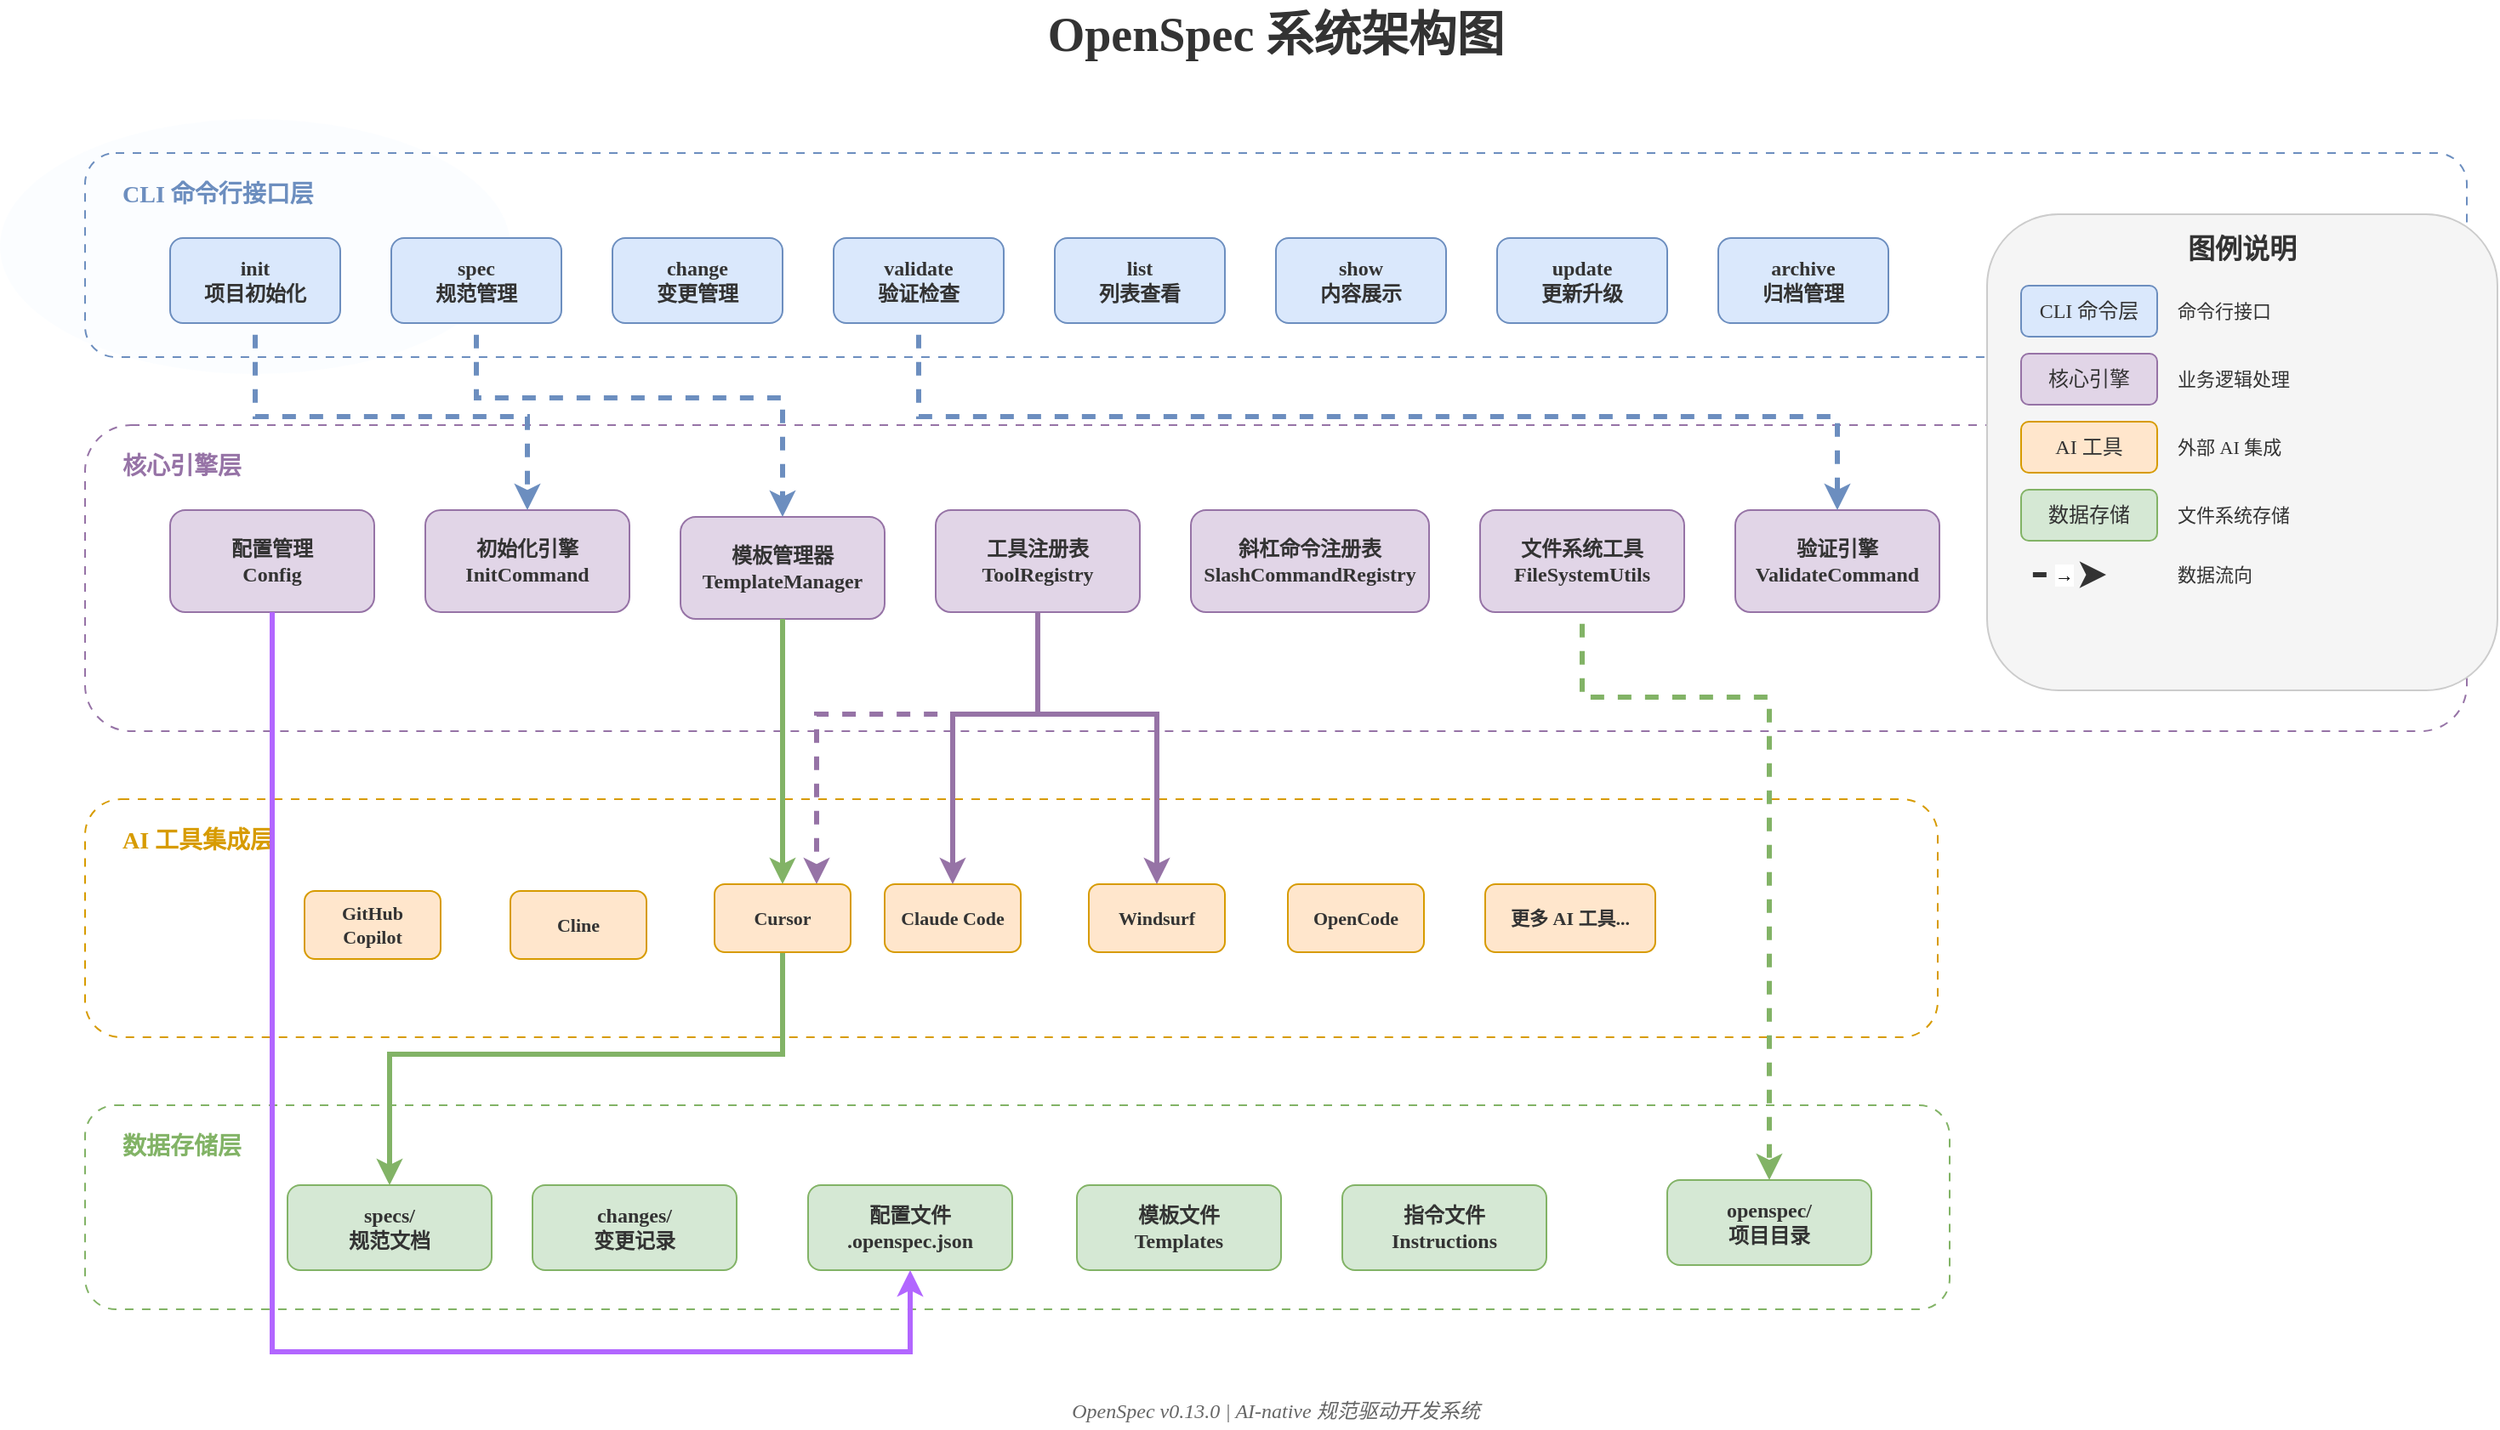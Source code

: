 <mxfile version="28.2.8">
  <diagram name="OpenSpec系统架构图" id="openspec-architecture">
    <mxGraphModel dx="1676" dy="780" grid="0" gridSize="10" guides="1" tooltips="1" connect="1" arrows="1" fold="1" page="1" pageScale="1" pageWidth="1600" pageHeight="1200" math="0" shadow="0">
      <root>
        <mxCell id="0" />
        <mxCell id="1" parent="0" />
        <mxCell id="title" value="OpenSpec 系统架构图" style="text;html=1;strokeColor=none;fillColor=none;align=center;verticalAlign=middle;whiteSpace=wrap;rounded=0;fontSize=28;fontStyle=1;fontFamily=圆体-简;fontColor=#333333" parent="1" vertex="1">
          <mxGeometry x="600" y="30" width="400" height="40" as="geometry" />
        </mxCell>
        <mxCell id="bg-ellipse1" value="" style="ellipse;whiteSpace=wrap;html=1;fillColor=#f0f8ff;strokeColor=none;opacity=30" parent="1" vertex="1">
          <mxGeometry x="50" y="100" width="300" height="150" as="geometry" />
        </mxCell>
        <mxCell id="cli-container" value="" style="rounded=1;whiteSpace=wrap;html=1;fillColor=none;strokeColor=#6c8ebf;dashed=1;dashPattern=5 5;fontFamily=圆体-简" parent="1" vertex="1">
          <mxGeometry x="100" y="120" width="1400" height="120" as="geometry" />
        </mxCell>
        <mxCell id="cli-label" value="CLI 命令行接口层" style="text;html=1;strokeColor=none;fillColor=none;align=left;verticalAlign=top;whiteSpace=wrap;rounded=0;fontSize=14;fontStyle=1;fontFamily=圆体-简;fontColor=#6c8ebf" parent="1" vertex="1">
          <mxGeometry x="120" y="130" width="150" height="25" as="geometry" />
        </mxCell>
        <mxCell id="cli-init" value="init&lt;br&gt;项目初始化" style="rounded=1;whiteSpace=wrap;html=1;fillColor=#dae8fc;strokeColor=#6c8ebf;fontColor=#333333;fontSize=12;fontStyle=1;fontFamily=圆体-简" parent="1" vertex="1">
          <mxGeometry x="150" y="170" width="100" height="50" as="geometry" />
        </mxCell>
        <mxCell id="cli-spec" value="spec&lt;br&gt;规范管理" style="rounded=1;whiteSpace=wrap;html=1;fillColor=#dae8fc;strokeColor=#6c8ebf;fontColor=#333333;fontSize=12;fontStyle=1;fontFamily=圆体-简" parent="1" vertex="1">
          <mxGeometry x="280" y="170" width="100" height="50" as="geometry" />
        </mxCell>
        <mxCell id="cli-change" value="change&lt;br&gt;变更管理" style="rounded=1;whiteSpace=wrap;html=1;fillColor=#dae8fc;strokeColor=#6c8ebf;fontColor=#333333;fontSize=12;fontStyle=1;fontFamily=圆体-简" parent="1" vertex="1">
          <mxGeometry x="410" y="170" width="100" height="50" as="geometry" />
        </mxCell>
        <mxCell id="cli-validate" value="validate&lt;br&gt;验证检查" style="rounded=1;whiteSpace=wrap;html=1;fillColor=#dae8fc;strokeColor=#6c8ebf;fontColor=#333333;fontSize=12;fontStyle=1;fontFamily=圆体-简" parent="1" vertex="1">
          <mxGeometry x="540" y="170" width="100" height="50" as="geometry" />
        </mxCell>
        <mxCell id="cli-list" value="list&lt;br&gt;列表查看" style="rounded=1;whiteSpace=wrap;html=1;fillColor=#dae8fc;strokeColor=#6c8ebf;fontColor=#333333;fontSize=12;fontStyle=1;fontFamily=圆体-简" parent="1" vertex="1">
          <mxGeometry x="670" y="170" width="100" height="50" as="geometry" />
        </mxCell>
        <mxCell id="cli-show" value="show&lt;br&gt;内容展示" style="rounded=1;whiteSpace=wrap;html=1;fillColor=#dae8fc;strokeColor=#6c8ebf;fontColor=#333333;fontSize=12;fontStyle=1;fontFamily=圆体-简" parent="1" vertex="1">
          <mxGeometry x="800" y="170" width="100" height="50" as="geometry" />
        </mxCell>
        <mxCell id="cli-update" value="update&lt;br&gt;更新升级" style="rounded=1;whiteSpace=wrap;html=1;fillColor=#dae8fc;strokeColor=#6c8ebf;fontColor=#333333;fontSize=12;fontStyle=1;fontFamily=圆体-简" parent="1" vertex="1">
          <mxGeometry x="930" y="170" width="100" height="50" as="geometry" />
        </mxCell>
        <mxCell id="cli-archive" value="archive&lt;br&gt;归档管理" style="rounded=1;whiteSpace=wrap;html=1;fillColor=#dae8fc;strokeColor=#6c8ebf;fontColor=#333333;fontSize=12;fontStyle=1;fontFamily=圆体-简" parent="1" vertex="1">
          <mxGeometry x="1060" y="170" width="100" height="50" as="geometry" />
        </mxCell>
        <mxCell id="core-container" value="" style="rounded=1;whiteSpace=wrap;html=1;fillColor=none;strokeColor=#9673a6;dashed=1;dashPattern=5 5;fontFamily=圆体-简" parent="1" vertex="1">
          <mxGeometry x="100" y="280" width="1400" height="180" as="geometry" />
        </mxCell>
        <mxCell id="core-label" value="核心引擎层" style="text;html=1;strokeColor=none;fillColor=none;align=left;verticalAlign=top;whiteSpace=wrap;rounded=0;fontSize=14;fontStyle=1;fontFamily=圆体-简;fontColor=#9673a6" parent="1" vertex="1">
          <mxGeometry x="120" y="290" width="120" height="25" as="geometry" />
        </mxCell>
        <mxCell id="config-module" value="配置管理&lt;br&gt;Config" style="rounded=1;whiteSpace=wrap;html=1;fillColor=#e1d5e7;strokeColor=#9673a6;fontColor=#333333;fontSize=12;fontStyle=1;fontFamily=圆体-简" parent="1" vertex="1">
          <mxGeometry x="150" y="330" width="120" height="60" as="geometry" />
        </mxCell>
        <mxCell id="init-engine" value="初始化引擎&lt;br&gt;InitCommand" style="rounded=1;whiteSpace=wrap;html=1;fillColor=#e1d5e7;strokeColor=#9673a6;fontColor=#333333;fontSize=12;fontStyle=1;fontFamily=圆体-简" parent="1" vertex="1">
          <mxGeometry x="300" y="330" width="120" height="60" as="geometry" />
        </mxCell>
        <mxCell id="template-manager" value="模板管理器&lt;br&gt;TemplateManager" style="rounded=1;whiteSpace=wrap;html=1;fillColor=#e1d5e7;strokeColor=#9673a6;fontColor=#333333;fontSize=12;fontStyle=1;fontFamily=圆体-简" parent="1" vertex="1">
          <mxGeometry x="450" y="334" width="120" height="60" as="geometry" />
        </mxCell>
        <mxCell id="tool-registry" value="工具注册表&lt;br&gt;ToolRegistry" style="rounded=1;whiteSpace=wrap;html=1;fillColor=#e1d5e7;strokeColor=#9673a6;fontColor=#333333;fontSize=12;fontStyle=1;fontFamily=圆体-简" parent="1" vertex="1">
          <mxGeometry x="600" y="330" width="120" height="60" as="geometry" />
        </mxCell>
        <mxCell id="slash-registry" value="斜杠命令注册表&lt;br&gt;SlashCommandRegistry" style="rounded=1;whiteSpace=wrap;html=1;fillColor=#e1d5e7;strokeColor=#9673a6;fontColor=#333333;fontSize=12;fontStyle=1;fontFamily=圆体-简" parent="1" vertex="1">
          <mxGeometry x="750" y="330" width="140" height="60" as="geometry" />
        </mxCell>
        <mxCell id="filesystem-utils" value="文件系统工具&lt;br&gt;FileSystemUtils" style="rounded=1;whiteSpace=wrap;html=1;fillColor=#e1d5e7;strokeColor=#9673a6;fontColor=#333333;fontSize=12;fontStyle=1;fontFamily=圆体-简" parent="1" vertex="1">
          <mxGeometry x="920" y="330" width="120" height="60" as="geometry" />
        </mxCell>
        <mxCell id="validation-engine" value="验证引擎&lt;br&gt;ValidateCommand" style="rounded=1;whiteSpace=wrap;html=1;fillColor=#e1d5e7;strokeColor=#9673a6;fontColor=#333333;fontSize=12;fontStyle=1;fontFamily=圆体-简" parent="1" vertex="1">
          <mxGeometry x="1070" y="330" width="120" height="60" as="geometry" />
        </mxCell>
        <mxCell id="ai-container" value="" style="rounded=1;whiteSpace=wrap;html=1;fillColor=none;strokeColor=#d79b00;dashed=1;dashPattern=5 5;fontFamily=圆体-简" parent="1" vertex="1">
          <mxGeometry x="100" y="500" width="1089" height="140" as="geometry" />
        </mxCell>
        <mxCell id="ai-label" value="AI 工具集成层" style="text;html=1;strokeColor=none;fillColor=none;align=left;verticalAlign=top;whiteSpace=wrap;rounded=0;fontSize=14;fontStyle=1;fontFamily=圆体-简;fontColor=#d79b00" parent="1" vertex="1">
          <mxGeometry x="120" y="510" width="130" height="25" as="geometry" />
        </mxCell>
        <mxCell id="ai-claude" value="Claude Code" style="rounded=1;whiteSpace=wrap;html=1;fillColor=#ffe6cc;strokeColor=#d79b00;fontColor=#333333;fontSize=11;fontStyle=1;fontFamily=圆体-简" parent="1" vertex="1">
          <mxGeometry x="570" y="550" width="80" height="40" as="geometry" />
        </mxCell>
        <mxCell id="ai-cline" value="Cline" style="rounded=1;whiteSpace=wrap;html=1;fillColor=#ffe6cc;strokeColor=#d79b00;fontColor=#333333;fontSize=11;fontStyle=1;fontFamily=圆体-简" parent="1" vertex="1">
          <mxGeometry x="350" y="554" width="80" height="40" as="geometry" />
        </mxCell>
        <mxCell id="ai-windsurf" value="Windsurf" style="rounded=1;whiteSpace=wrap;html=1;fillColor=#ffe6cc;strokeColor=#d79b00;fontColor=#333333;fontSize=11;fontStyle=1;fontFamily=圆体-简" parent="1" vertex="1">
          <mxGeometry x="690" y="550" width="80" height="40" as="geometry" />
        </mxCell>
        <mxCell id="ai-opencode" value="OpenCode" style="rounded=1;whiteSpace=wrap;html=1;fillColor=#ffe6cc;strokeColor=#d79b00;fontColor=#333333;fontSize=11;fontStyle=1;fontFamily=圆体-简" parent="1" vertex="1">
          <mxGeometry x="807" y="550" width="80" height="40" as="geometry" />
        </mxCell>
        <mxCell id="ai-github" value="GitHub&lt;br&gt;Copilot" style="rounded=1;whiteSpace=wrap;html=1;fillColor=#ffe6cc;strokeColor=#d79b00;fontColor=#333333;fontSize=11;fontStyle=1;fontFamily=圆体-简" parent="1" vertex="1">
          <mxGeometry x="229" y="554" width="80" height="40" as="geometry" />
        </mxCell>
        <mxCell id="ai-more" value="更多 AI 工具..." style="rounded=1;whiteSpace=wrap;html=1;fillColor=#ffe6cc;strokeColor=#d79b00;fontColor=#333333;fontSize=11;fontStyle=1;fontFamily=圆体-简" parent="1" vertex="1">
          <mxGeometry x="923" y="550" width="100" height="40" as="geometry" />
        </mxCell>
        <mxCell id="storage-container" value="" style="rounded=1;whiteSpace=wrap;html=1;fillColor=none;strokeColor=#82b366;dashed=1;dashPattern=5 5;fontFamily=圆体-简" parent="1" vertex="1">
          <mxGeometry x="100" y="680" width="1096" height="120" as="geometry" />
        </mxCell>
        <mxCell id="storage-label" value="数据存储层" style="text;html=1;strokeColor=none;fillColor=none;align=left;verticalAlign=top;whiteSpace=wrap;rounded=0;fontSize=14;fontStyle=1;fontFamily=圆体-简;fontColor=#82b366" parent="1" vertex="1">
          <mxGeometry x="120" y="690" width="120" height="25" as="geometry" />
        </mxCell>
        <mxCell id="openspec-dir" value="openspec/&lt;br&gt;项目目录" style="rounded=1;whiteSpace=wrap;html=1;fillColor=#d5e8d4;strokeColor=#82b366;fontColor=#333333;fontSize=12;fontStyle=1;fontFamily=圆体-简" parent="1" vertex="1">
          <mxGeometry x="1030" y="724" width="120" height="50" as="geometry" />
        </mxCell>
        <mxCell id="specs-dir" value="specs/&lt;br&gt;规范文档" style="rounded=1;whiteSpace=wrap;html=1;fillColor=#d5e8d4;strokeColor=#82b366;fontColor=#333333;fontSize=12;fontStyle=1;fontFamily=圆体-简" parent="1" vertex="1">
          <mxGeometry x="219" y="727" width="120" height="50" as="geometry" />
        </mxCell>
        <mxCell id="changes-dir" value="changes/&lt;br&gt;变更记录" style="rounded=1;whiteSpace=wrap;html=1;fillColor=#d5e8d4;strokeColor=#82b366;fontColor=#333333;fontSize=12;fontStyle=1;fontFamily=圆体-简" parent="1" vertex="1">
          <mxGeometry x="363" y="727" width="120" height="50" as="geometry" />
        </mxCell>
        <mxCell id="config-files" value="配置文件&lt;br&gt;.openspec.json" style="rounded=1;whiteSpace=wrap;html=1;fillColor=#d5e8d4;strokeColor=#82b366;fontColor=#333333;fontSize=12;fontStyle=1;fontFamily=圆体-简" parent="1" vertex="1">
          <mxGeometry x="525" y="727" width="120" height="50" as="geometry" />
        </mxCell>
        <mxCell id="templates" value="模板文件&lt;br&gt;Templates" style="rounded=1;whiteSpace=wrap;html=1;fillColor=#d5e8d4;strokeColor=#82b366;fontColor=#333333;fontSize=12;fontStyle=1;fontFamily=圆体-简" parent="1" vertex="1">
          <mxGeometry x="683" y="727" width="120" height="50" as="geometry" />
        </mxCell>
        <mxCell id="instructions" value="指令文件&lt;br&gt;Instructions" style="rounded=1;whiteSpace=wrap;html=1;fillColor=#d5e8d4;strokeColor=#82b366;fontColor=#333333;fontSize=12;fontStyle=1;fontFamily=圆体-简" parent="1" vertex="1">
          <mxGeometry x="839" y="727" width="120" height="50" as="geometry" />
        </mxCell>
        <mxCell id="cli-to-core1" value="" style="endArrow=classic;html=1;rounded=0;strokeColor=#6c8ebf;strokeWidth=3;flowAnimation=1;edgeStyle=orthogonalEdgeStyle;orthogonalLoop=1;jettySize=auto;endFill=1;exitX=0.5;exitY=1;exitDx=0;exitDy=0;" parent="1" source="cli-init" target="init-engine" edge="1">
          <mxGeometry width="50" height="50" relative="1" as="geometry">
            <mxPoint x="200" y="240" as="sourcePoint" />
            <mxPoint x="250" y="190" as="targetPoint" />
          </mxGeometry>
        </mxCell>
        <mxCell id="cli-to-core2" value="" style="endArrow=classic;html=1;rounded=0;strokeColor=#6c8ebf;strokeWidth=3;flowAnimation=1;edgeStyle=orthogonalEdgeStyle;orthogonalLoop=1;jettySize=auto;endFill=1;exitX=0.5;exitY=1;exitDx=0;exitDy=0;entryX=0.5;entryY=0;entryDx=0;entryDy=0;" parent="1" source="cli-spec" target="template-manager" edge="1">
          <mxGeometry width="50" height="50" relative="1" as="geometry">
            <mxPoint x="332" y="225" as="sourcePoint" />
            <mxPoint x="506" y="327" as="targetPoint" />
            <Array as="points">
              <mxPoint x="330" y="264" />
              <mxPoint x="510" y="264" />
            </Array>
          </mxGeometry>
        </mxCell>
        <mxCell id="cli-to-core3" value="" style="endArrow=classic;html=1;rounded=0;strokeColor=#6c8ebf;strokeWidth=3;flowAnimation=1;edgeStyle=orthogonalEdgeStyle;orthogonalLoop=1;jettySize=auto;endFill=1;exitX=0.5;exitY=1;exitDx=0;exitDy=0;entryX=0.5;entryY=0;entryDx=0;entryDy=0;" parent="1" source="cli-validate" target="validation-engine" edge="1">
          <mxGeometry width="50" height="50" relative="1" as="geometry">
            <mxPoint x="637" y="249.997" as="sourcePoint" />
            <mxPoint x="1127" y="325" as="targetPoint" />
          </mxGeometry>
        </mxCell>
        <mxCell id="core-to-ai1" value="" style="endArrow=classic;html=1;rounded=0;strokeColor=#9673a6;strokeWidth=3;flowAnimation=1;edgeStyle=orthogonalEdgeStyle;orthogonalLoop=1;jettySize=auto;endFill=1;entryX=0.75;entryY=0;entryDx=0;entryDy=0;" parent="1" source="tool-registry" target="ai-cursor" edge="1">
          <mxGeometry width="50" height="50" relative="1" as="geometry">
            <mxPoint x="660" y="410" as="sourcePoint" />
            <mxPoint x="710" y="360" as="targetPoint" />
            <Array as="points">
              <mxPoint x="660" y="450" />
              <mxPoint x="530" y="450" />
            </Array>
          </mxGeometry>
        </mxCell>
        <mxCell id="core-to-ai2" value="" style="endArrow=classic;html=1;rounded=0;strokeColor=#9673a6;strokeWidth=3;edgeStyle=orthogonalEdgeStyle;orthogonalLoop=1;jettySize=auto;endFill=1" parent="1" source="tool-registry" target="ai-claude" edge="1">
          <mxGeometry width="50" height="50" relative="1" as="geometry">
            <mxPoint x="660" y="410" as="sourcePoint" />
            <mxPoint x="710" y="360" as="targetPoint" />
            <Array as="points">
              <mxPoint x="660" y="450" />
              <mxPoint x="610" y="450" />
            </Array>
          </mxGeometry>
        </mxCell>
        <mxCell id="core-to-ai3" value="" style="endArrow=classic;html=1;rounded=0;strokeColor=#9673a6;strokeWidth=3;edgeStyle=orthogonalEdgeStyle;orthogonalLoop=1;jettySize=auto;endFill=1;entryX=0.5;entryY=0;entryDx=0;entryDy=0;" parent="1" source="tool-registry" target="ai-windsurf" edge="1">
          <mxGeometry width="50" height="50" relative="1" as="geometry">
            <mxPoint x="660" y="410" as="sourcePoint" />
            <mxPoint x="791" y="484" as="targetPoint" />
            <Array as="points">
              <mxPoint x="660" y="450" />
              <mxPoint x="730" y="450" />
            </Array>
          </mxGeometry>
        </mxCell>
        <mxCell id="core-to-storage1" value="" style="endArrow=classic;html=1;rounded=0;strokeColor=#82b366;strokeWidth=3;flowAnimation=1;edgeStyle=orthogonalEdgeStyle;orthogonalLoop=1;jettySize=auto;endFill=1;entryX=0.5;entryY=0;entryDx=0;entryDy=0;exitX=0.5;exitY=1;exitDx=0;exitDy=0;" parent="1" source="filesystem-utils" target="openspec-dir" edge="1">
          <mxGeometry width="50" height="50" relative="1" as="geometry">
            <mxPoint x="989" y="373" as="sourcePoint" />
            <mxPoint x="1307" y="661" as="targetPoint" />
            <Array as="points">
              <mxPoint x="980" y="440" />
              <mxPoint x="1090" y="440" />
            </Array>
          </mxGeometry>
        </mxCell>
        <mxCell id="core-to-storage2" value="" style="endArrow=classic;html=1;rounded=0;strokeColor=#82b366;strokeWidth=3;edgeStyle=orthogonalEdgeStyle;orthogonalLoop=1;jettySize=auto;endFill=1;entryX=0.5;entryY=0;entryDx=0;entryDy=0;" parent="1" source="ai-cursor" target="specs-dir" edge="1">
          <mxGeometry width="50" height="50" relative="1" as="geometry">
            <mxPoint x="510" y="410" as="sourcePoint" />
            <mxPoint x="560" y="360" as="targetPoint" />
            <Array as="points">
              <mxPoint x="510" y="650" />
              <mxPoint x="279" y="650" />
            </Array>
          </mxGeometry>
        </mxCell>
        <mxCell id="core-to-storage3" value="" style="endArrow=classic;html=1;rounded=0;strokeColor=#B266FF;strokeWidth=3;edgeStyle=orthogonalEdgeStyle;orthogonalLoop=1;jettySize=auto;endFill=1;entryX=0.5;entryY=1;entryDx=0;entryDy=0;fillColor=#9999FF;" parent="1" source="config-module" target="config-files" edge="1">
          <mxGeometry width="50" height="50" relative="1" as="geometry">
            <mxPoint x="210" y="410" as="sourcePoint" />
            <mxPoint x="649" y="828" as="targetPoint" />
            <Array as="points">
              <mxPoint x="210" y="825" />
              <mxPoint x="585" y="825" />
            </Array>
          </mxGeometry>
        </mxCell>
        <mxCell id="tech-label" value="OpenSpec v0.13.0 | AI-native 规范驱动开发系统" style="text;html=1;strokeColor=none;fillColor=none;align=center;verticalAlign=middle;whiteSpace=wrap;rounded=0;fontSize=12;fontStyle=2;fontFamily=圆体-简;fontColor=#666666" parent="1" vertex="1">
          <mxGeometry x="600" y="850" width="400" height="20" as="geometry" />
        </mxCell>
        <mxCell id="WRcBu37_qpch6KA49Pbi-2" value="" style="endArrow=classic;html=1;rounded=0;strokeColor=#82b366;strokeWidth=3;edgeStyle=orthogonalEdgeStyle;orthogonalLoop=1;jettySize=auto;endFill=1" edge="1" parent="1" source="template-manager" target="ai-cursor">
          <mxGeometry width="50" height="50" relative="1" as="geometry">
            <mxPoint x="510" y="394" as="sourcePoint" />
            <mxPoint x="360" y="730" as="targetPoint" />
            <Array as="points" />
          </mxGeometry>
        </mxCell>
        <mxCell id="ai-cursor" value="Cursor" style="rounded=1;whiteSpace=wrap;html=1;fillColor=#ffe6cc;strokeColor=#d79b00;fontColor=#333333;fontSize=11;fontStyle=1;fontFamily=圆体-简" parent="1" vertex="1">
          <mxGeometry x="470" y="550" width="80" height="40" as="geometry" />
        </mxCell>
        <mxCell id="WRcBu37_qpch6KA49Pbi-3" value="" style="group" vertex="1" connectable="0" parent="1">
          <mxGeometry x="1218" y="156" width="300" height="280" as="geometry" />
        </mxCell>
        <mxCell id="legend-container" value="" style="rounded=1;whiteSpace=wrap;html=1;fillColor=#f5f5f5;strokeColor=#cccccc;fontFamily=圆体-简" parent="WRcBu37_qpch6KA49Pbi-3" vertex="1">
          <mxGeometry width="300" height="280" as="geometry" />
        </mxCell>
        <mxCell id="legend-title" value="图例说明" style="text;html=1;strokeColor=none;fillColor=none;align=center;verticalAlign=middle;whiteSpace=wrap;rounded=0;fontSize=16;fontStyle=1;fontFamily=圆体-简;fontColor=#333333" parent="WRcBu37_qpch6KA49Pbi-3" vertex="1">
          <mxGeometry x="100" y="7" width="100" height="25" as="geometry" />
        </mxCell>
        <mxCell id="legend-cli" value="CLI 命令层" style="rounded=1;whiteSpace=wrap;html=1;fillColor=#dae8fc;strokeColor=#6c8ebf;fontColor=#333333;fontSize=12;fontFamily=圆体-简" parent="WRcBu37_qpch6KA49Pbi-3" vertex="1">
          <mxGeometry x="20" y="42" width="80" height="30" as="geometry" />
        </mxCell>
        <mxCell id="legend-cli-text" value="命令行接口" style="text;html=1;strokeColor=none;fillColor=none;align=left;verticalAlign=middle;whiteSpace=wrap;rounded=0;fontSize=11;fontFamily=圆体-简;fontColor=#333333" parent="WRcBu37_qpch6KA49Pbi-3" vertex="1">
          <mxGeometry x="110" y="47" width="80" height="20" as="geometry" />
        </mxCell>
        <mxCell id="legend-core" value="核心引擎" style="rounded=1;whiteSpace=wrap;html=1;fillColor=#e1d5e7;strokeColor=#9673a6;fontColor=#333333;fontSize=12;fontFamily=圆体-简" parent="WRcBu37_qpch6KA49Pbi-3" vertex="1">
          <mxGeometry x="20" y="82" width="80" height="30" as="geometry" />
        </mxCell>
        <mxCell id="legend-core-text" value="业务逻辑处理" style="text;html=1;strokeColor=none;fillColor=none;align=left;verticalAlign=middle;whiteSpace=wrap;rounded=0;fontSize=11;fontFamily=圆体-简;fontColor=#333333" parent="WRcBu37_qpch6KA49Pbi-3" vertex="1">
          <mxGeometry x="110" y="87" width="80" height="20" as="geometry" />
        </mxCell>
        <mxCell id="legend-ai" value="AI 工具" style="rounded=1;whiteSpace=wrap;html=1;fillColor=#ffe6cc;strokeColor=#d79b00;fontColor=#333333;fontSize=12;fontFamily=圆体-简" parent="WRcBu37_qpch6KA49Pbi-3" vertex="1">
          <mxGeometry x="20" y="122" width="80" height="30" as="geometry" />
        </mxCell>
        <mxCell id="legend-ai-text" value="外部 AI 集成" style="text;html=1;strokeColor=none;fillColor=none;align=left;verticalAlign=middle;whiteSpace=wrap;rounded=0;fontSize=11;fontFamily=圆体-简;fontColor=#333333" parent="WRcBu37_qpch6KA49Pbi-3" vertex="1">
          <mxGeometry x="110" y="127" width="80" height="20" as="geometry" />
        </mxCell>
        <mxCell id="legend-storage" value="数据存储" style="rounded=1;whiteSpace=wrap;html=1;fillColor=#d5e8d4;strokeColor=#82b366;fontColor=#333333;fontSize=12;fontFamily=圆体-简" parent="WRcBu37_qpch6KA49Pbi-3" vertex="1">
          <mxGeometry x="20" y="162" width="80" height="30" as="geometry" />
        </mxCell>
        <mxCell id="legend-storage-text" value="文件系统存储" style="text;html=1;strokeColor=none;fillColor=none;align=left;verticalAlign=middle;whiteSpace=wrap;rounded=0;fontSize=11;fontFamily=圆体-简;fontColor=#333333" parent="WRcBu37_qpch6KA49Pbi-3" vertex="1">
          <mxGeometry x="110" y="167" width="80" height="20" as="geometry" />
        </mxCell>
        <mxCell id="legend-flow" value="→" style="endArrow=classic;html=1;rounded=0;strokeColor=#333333;strokeWidth=3;flowAnimation=1;endFill=1" parent="WRcBu37_qpch6KA49Pbi-3" edge="1">
          <mxGeometry width="50" height="50" relative="1" as="geometry">
            <mxPoint x="20" y="212" as="sourcePoint" />
            <mxPoint x="70" y="212" as="targetPoint" />
          </mxGeometry>
        </mxCell>
        <mxCell id="legend-flow-text" value="数据流向" style="text;html=1;strokeColor=none;fillColor=none;align=left;verticalAlign=middle;whiteSpace=wrap;rounded=0;fontSize=11;fontFamily=圆体-简;fontColor=#333333" parent="WRcBu37_qpch6KA49Pbi-3" vertex="1">
          <mxGeometry x="110" y="202" width="60" height="20" as="geometry" />
        </mxCell>
      </root>
    </mxGraphModel>
  </diagram>
</mxfile>
